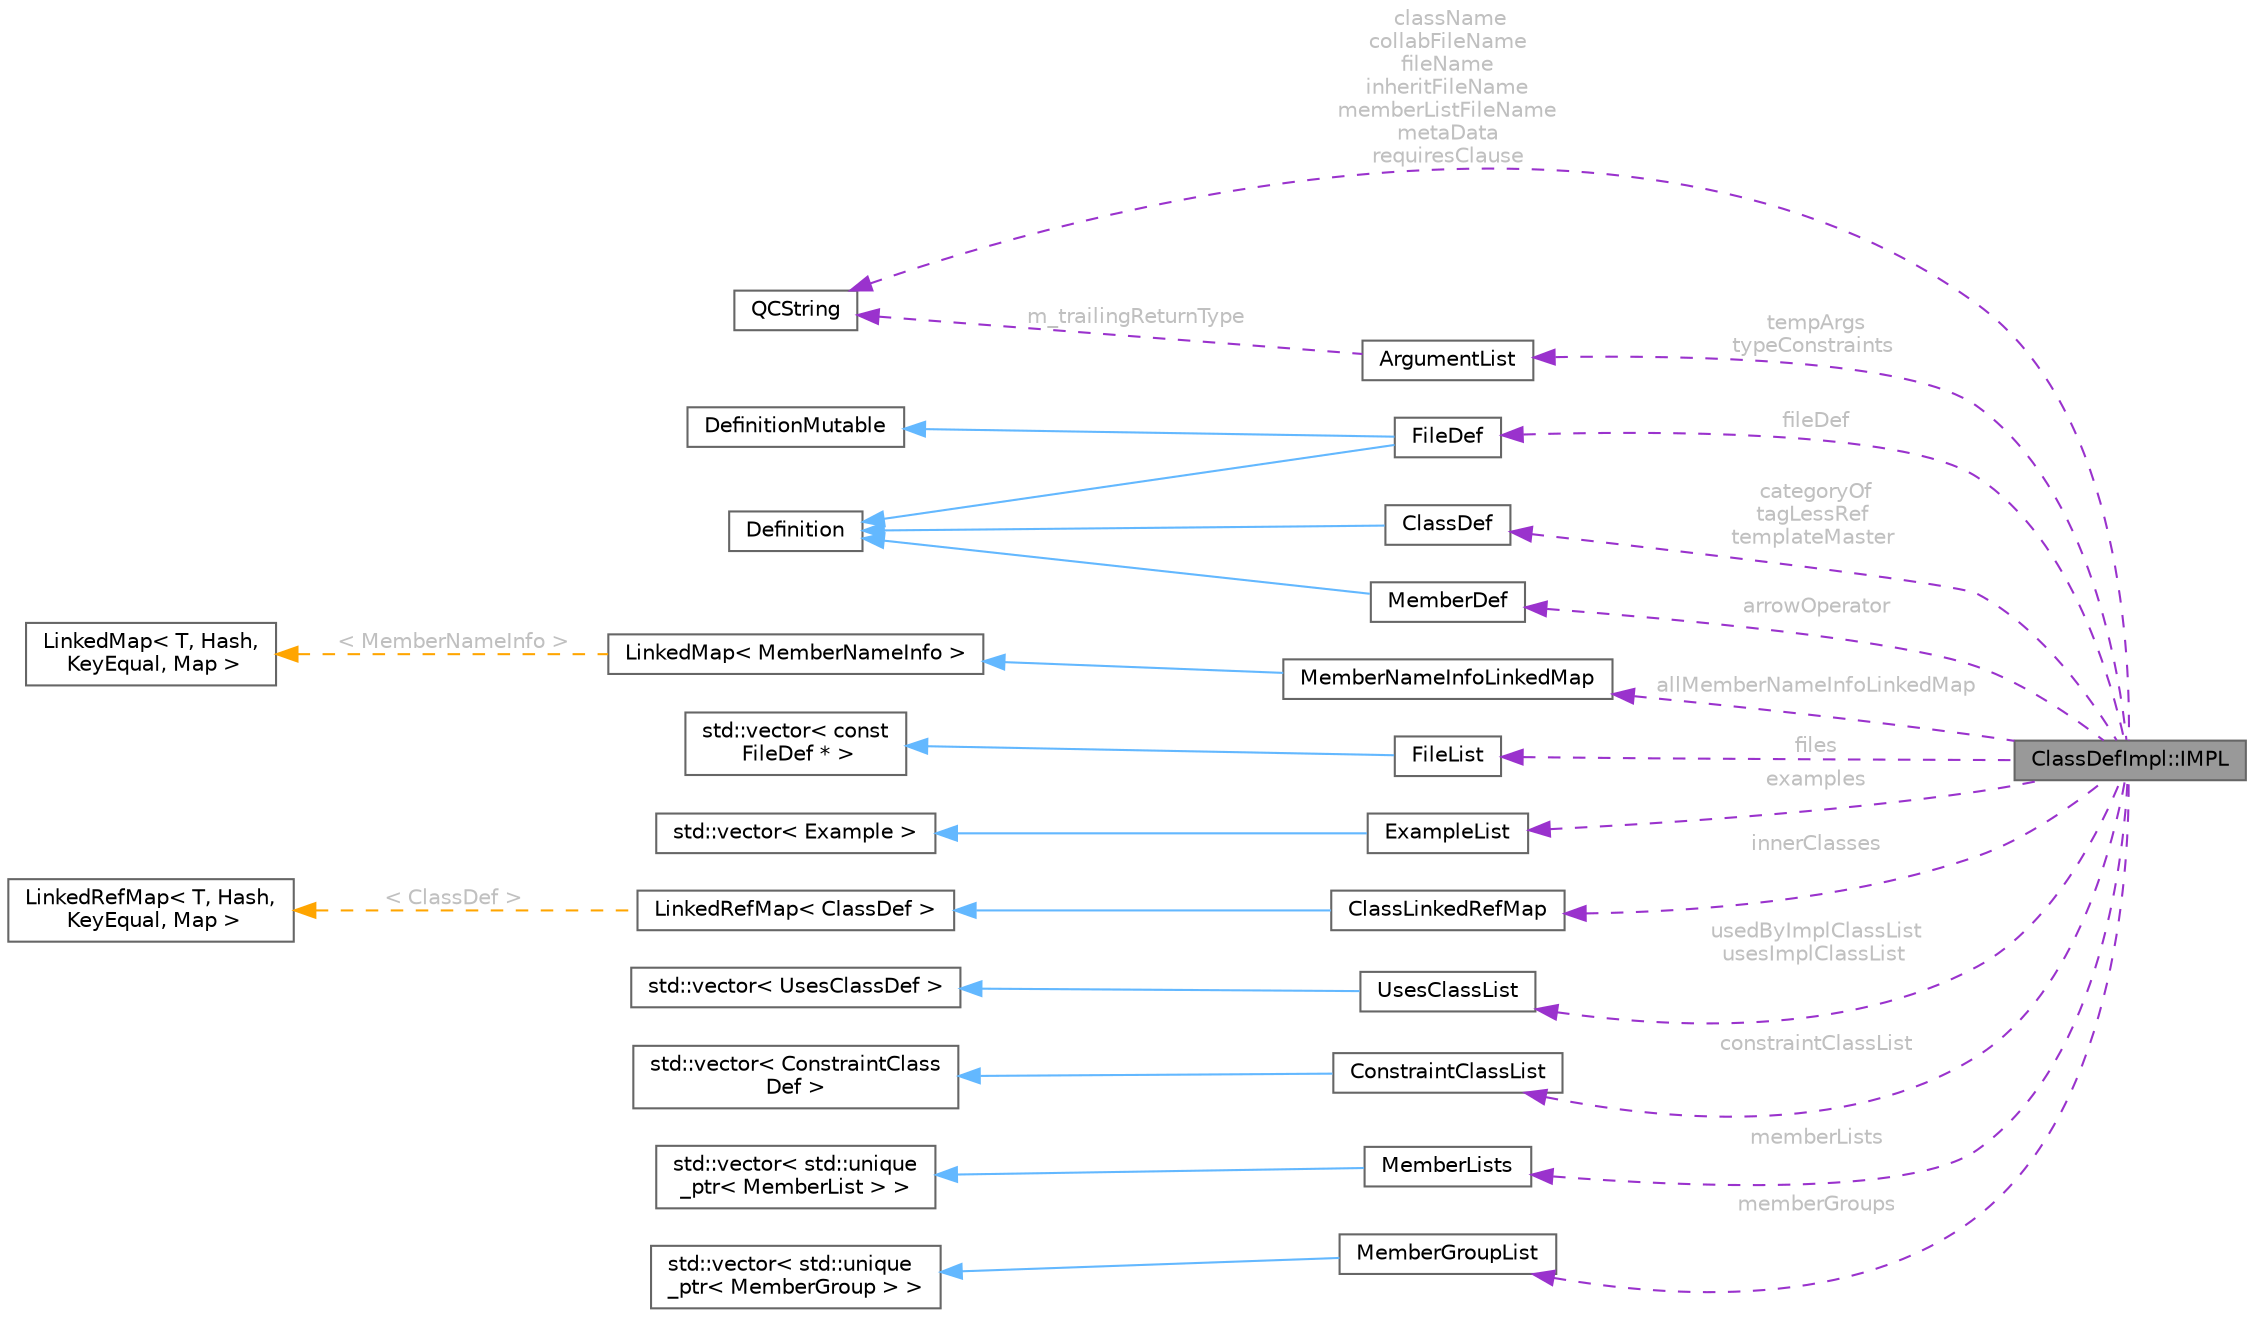 digraph "ClassDefImpl::IMPL"
{
 // INTERACTIVE_SVG=YES
 // LATEX_PDF_SIZE
  bgcolor="transparent";
  edge [fontname=Helvetica,fontsize=10,labelfontname=Helvetica,labelfontsize=10];
  node [fontname=Helvetica,fontsize=10,shape=box,height=0.2,width=0.4];
  rankdir="LR";
  Node1 [id="Node000001",label="ClassDefImpl::IMPL",height=0.2,width=0.4,color="gray40", fillcolor="grey60", style="filled", fontcolor="black",tooltip="Private data associated with a ClassDef object."];
  Node2 -> Node1 [id="edge1_Node000001_Node000002",dir="back",color="darkorchid3",style="dashed",tooltip=" ",label=" className\ncollabFileName\nfileName\ninheritFileName\nmemberListFileName\nmetaData\nrequiresClause",fontcolor="grey" ];
  Node2 [id="Node000002",label="QCString",height=0.2,width=0.4,color="gray40", fillcolor="white", style="filled",URL="$d9/d45/class_q_c_string.html",tooltip="This is an alternative implementation of QCString."];
  Node3 -> Node1 [id="edge2_Node000001_Node000003",dir="back",color="darkorchid3",style="dashed",tooltip=" ",label=" fileDef",fontcolor="grey" ];
  Node3 [id="Node000003",label="FileDef",height=0.2,width=0.4,color="gray40", fillcolor="white", style="filled",URL="$de/db0/class_file_def.html",tooltip="A model of a file symbol."];
  Node4 -> Node3 [id="edge3_Node000003_Node000004",dir="back",color="steelblue1",style="solid",tooltip=" "];
  Node4 [id="Node000004",label="DefinitionMutable",height=0.2,width=0.4,color="gray40", fillcolor="white", style="filled",URL="$d0/d46/class_definition_mutable.html",tooltip=" "];
  Node5 -> Node3 [id="edge4_Node000003_Node000005",dir="back",color="steelblue1",style="solid",tooltip=" "];
  Node5 [id="Node000005",label="Definition",height=0.2,width=0.4,color="gray40", fillcolor="white", style="filled",URL="$d5/dcc/class_definition.html",tooltip="The common base class of all entity definitions found in the sources."];
  Node6 -> Node1 [id="edge5_Node000001_Node000006",dir="back",color="darkorchid3",style="dashed",tooltip=" ",label=" allMemberNameInfoLinkedMap",fontcolor="grey" ];
  Node6 [id="Node000006",label="MemberNameInfoLinkedMap",height=0.2,width=0.4,color="gray40", fillcolor="white", style="filled",URL="$de/d04/class_member_name_info_linked_map.html",tooltip=" "];
  Node7 -> Node6 [id="edge6_Node000006_Node000007",dir="back",color="steelblue1",style="solid",tooltip=" "];
  Node7 [id="Node000007",label="LinkedMap\< MemberNameInfo \>",height=0.2,width=0.4,color="gray40", fillcolor="white", style="filled",URL="$d0/d2c/class_linked_map.html",tooltip=" "];
  Node8 -> Node7 [id="edge7_Node000007_Node000008",dir="back",color="orange",style="dashed",tooltip=" ",label=" \< MemberNameInfo \>",fontcolor="grey" ];
  Node8 [id="Node000008",label="LinkedMap\< T, Hash,\l KeyEqual, Map \>",height=0.2,width=0.4,color="gray40", fillcolor="white", style="filled",URL="$d0/d2c/class_linked_map.html",tooltip="Container class representing a vector of objects with keys."];
  Node9 -> Node1 [id="edge8_Node000001_Node000009",dir="back",color="darkorchid3",style="dashed",tooltip=" ",label=" tempArgs\ntypeConstraints",fontcolor="grey" ];
  Node9 [id="Node000009",label="ArgumentList",height=0.2,width=0.4,color="gray40", fillcolor="white", style="filled",URL="$d7/df8/class_argument_list.html",tooltip="This class represents an function or template argument list."];
  Node2 -> Node9 [id="edge9_Node000009_Node000002",dir="back",color="darkorchid3",style="dashed",tooltip=" ",label=" m_trailingReturnType",fontcolor="grey" ];
  Node10 -> Node1 [id="edge10_Node000001_Node000010",dir="back",color="darkorchid3",style="dashed",tooltip=" ",label=" files",fontcolor="grey" ];
  Node10 [id="Node000010",label="FileList",height=0.2,width=0.4,color="gray40", fillcolor="white", style="filled",URL="$d0/d18/class_file_list.html",tooltip=" "];
  Node11 -> Node10 [id="edge11_Node000010_Node000011",dir="back",color="steelblue1",style="solid",tooltip=" "];
  Node11 [id="Node000011",label="std::vector\< const\l FileDef * \>",height=0.2,width=0.4,color="gray40", fillcolor="white", style="filled",tooltip=" "];
  Node12 -> Node1 [id="edge12_Node000001_Node000012",dir="back",color="darkorchid3",style="dashed",tooltip=" ",label=" examples",fontcolor="grey" ];
  Node12 [id="Node000012",label="ExampleList",height=0.2,width=0.4,color="gray40", fillcolor="white", style="filled",URL="$d1/d48/class_example_list.html",tooltip=" "];
  Node13 -> Node12 [id="edge13_Node000012_Node000013",dir="back",color="steelblue1",style="solid",tooltip=" "];
  Node13 [id="Node000013",label="std::vector\< Example \>",height=0.2,width=0.4,color="gray40", fillcolor="white", style="filled",tooltip=" "];
  Node14 -> Node1 [id="edge14_Node000001_Node000014",dir="back",color="darkorchid3",style="dashed",tooltip=" ",label=" innerClasses",fontcolor="grey" ];
  Node14 [id="Node000014",label="ClassLinkedRefMap",height=0.2,width=0.4,color="gray40", fillcolor="white", style="filled",URL="$da/d08/class_class_linked_ref_map.html",tooltip=" "];
  Node15 -> Node14 [id="edge15_Node000014_Node000015",dir="back",color="steelblue1",style="solid",tooltip=" "];
  Node15 [id="Node000015",label="LinkedRefMap\< ClassDef \>",height=0.2,width=0.4,color="gray40", fillcolor="white", style="filled",URL="$d2/db7/class_linked_ref_map.html",tooltip=" "];
  Node16 -> Node15 [id="edge16_Node000015_Node000016",dir="back",color="orange",style="dashed",tooltip=" ",label=" \< ClassDef \>",fontcolor="grey" ];
  Node16 [id="Node000016",label="LinkedRefMap\< T, Hash,\l KeyEqual, Map \>",height=0.2,width=0.4,color="gray40", fillcolor="white", style="filled",URL="$d2/db7/class_linked_ref_map.html",tooltip="Container class representing a vector of objects with keys."];
  Node17 -> Node1 [id="edge17_Node000001_Node000017",dir="back",color="darkorchid3",style="dashed",tooltip=" ",label=" usedByImplClassList\nusesImplClassList",fontcolor="grey" ];
  Node17 [id="Node000017",label="UsesClassList",height=0.2,width=0.4,color="gray40", fillcolor="white", style="filled",URL="$dd/d1c/class_uses_class_list.html",tooltip=" "];
  Node18 -> Node17 [id="edge18_Node000017_Node000018",dir="back",color="steelblue1",style="solid",tooltip=" "];
  Node18 [id="Node000018",label="std::vector\< UsesClassDef \>",height=0.2,width=0.4,color="gray40", fillcolor="white", style="filled",tooltip=" "];
  Node19 -> Node1 [id="edge19_Node000001_Node000019",dir="back",color="darkorchid3",style="dashed",tooltip=" ",label=" constraintClassList",fontcolor="grey" ];
  Node19 [id="Node000019",label="ConstraintClassList",height=0.2,width=0.4,color="gray40", fillcolor="white", style="filled",URL="$d6/d69/class_constraint_class_list.html",tooltip=" "];
  Node20 -> Node19 [id="edge20_Node000019_Node000020",dir="back",color="steelblue1",style="solid",tooltip=" "];
  Node20 [id="Node000020",label="std::vector\< ConstraintClass\lDef \>",height=0.2,width=0.4,color="gray40", fillcolor="white", style="filled",tooltip=" "];
  Node21 -> Node1 [id="edge21_Node000001_Node000021",dir="back",color="darkorchid3",style="dashed",tooltip=" ",label=" categoryOf\ntagLessRef\ntemplateMaster",fontcolor="grey" ];
  Node21 [id="Node000021",label="ClassDef",height=0.2,width=0.4,color="gray40", fillcolor="white", style="filled",URL="$d1/dcf/class_class_def.html",tooltip="A abstract class representing of a compound symbol."];
  Node5 -> Node21 [id="edge22_Node000021_Node000005",dir="back",color="steelblue1",style="solid",tooltip=" "];
  Node22 -> Node1 [id="edge23_Node000001_Node000022",dir="back",color="darkorchid3",style="dashed",tooltip=" ",label=" memberLists",fontcolor="grey" ];
  Node22 [id="Node000022",label="MemberLists",height=0.2,width=0.4,color="gray40", fillcolor="white", style="filled",URL="$dd/d5a/class_member_lists.html",tooltip=" "];
  Node23 -> Node22 [id="edge24_Node000022_Node000023",dir="back",color="steelblue1",style="solid",tooltip=" "];
  Node23 [id="Node000023",label="std::vector\< std::unique\l_ptr\< MemberList \> \>",height=0.2,width=0.4,color="gray40", fillcolor="white", style="filled",tooltip=" "];
  Node24 -> Node1 [id="edge25_Node000001_Node000024",dir="back",color="darkorchid3",style="dashed",tooltip=" ",label=" memberGroups",fontcolor="grey" ];
  Node24 [id="Node000024",label="MemberGroupList",height=0.2,width=0.4,color="gray40", fillcolor="white", style="filled",URL="$df/d11/class_member_group_list.html",tooltip=" "];
  Node25 -> Node24 [id="edge26_Node000024_Node000025",dir="back",color="steelblue1",style="solid",tooltip=" "];
  Node25 [id="Node000025",label="std::vector\< std::unique\l_ptr\< MemberGroup \> \>",height=0.2,width=0.4,color="gray40", fillcolor="white", style="filled",tooltip=" "];
  Node26 -> Node1 [id="edge27_Node000001_Node000026",dir="back",color="darkorchid3",style="dashed",tooltip=" ",label=" arrowOperator",fontcolor="grey" ];
  Node26 [id="Node000026",label="MemberDef",height=0.2,width=0.4,color="gray40", fillcolor="white", style="filled",URL="$da/d09/class_member_def.html",tooltip="A model of a class/file/namespace member symbol."];
  Node5 -> Node26 [id="edge28_Node000026_Node000005",dir="back",color="steelblue1",style="solid",tooltip=" "];
}
